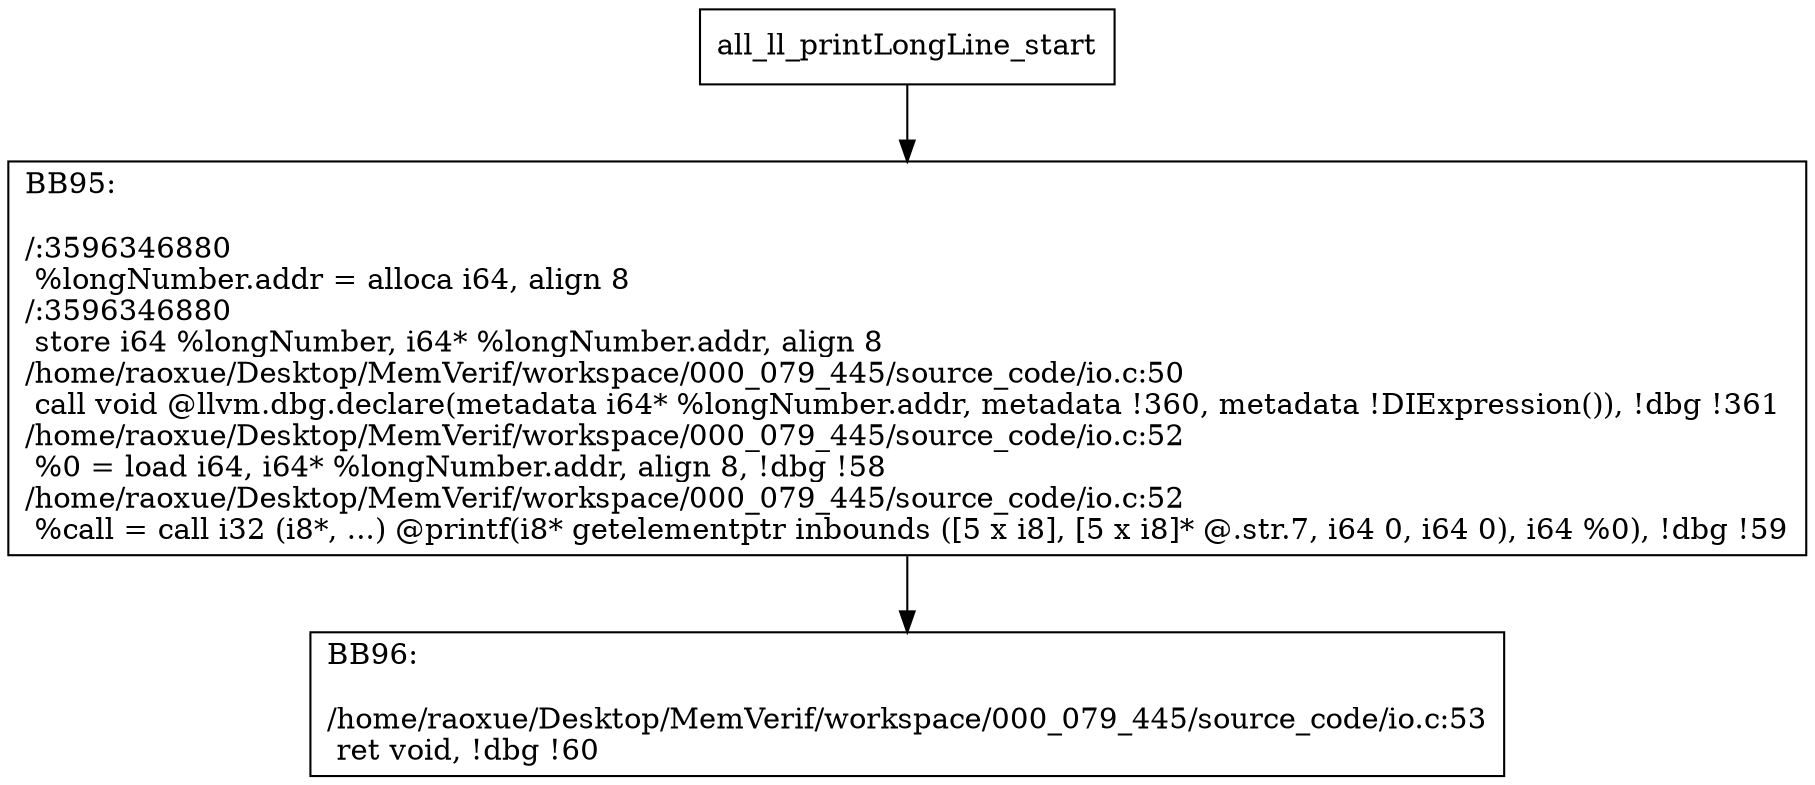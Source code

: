digraph "CFG for'all_ll_printLongLine' function" {
	BBall_ll_printLongLine_start[shape=record,label="{all_ll_printLongLine_start}"];
	BBall_ll_printLongLine_start-> all_ll_printLongLineBB95;
	all_ll_printLongLineBB95 [shape=record, label="{BB95:\l\l/:3596346880\l
  %longNumber.addr = alloca i64, align 8\l
/:3596346880\l
  store i64 %longNumber, i64* %longNumber.addr, align 8\l
/home/raoxue/Desktop/MemVerif/workspace/000_079_445/source_code/io.c:50\l
  call void @llvm.dbg.declare(metadata i64* %longNumber.addr, metadata !360, metadata !DIExpression()), !dbg !361\l
/home/raoxue/Desktop/MemVerif/workspace/000_079_445/source_code/io.c:52\l
  %0 = load i64, i64* %longNumber.addr, align 8, !dbg !58\l
/home/raoxue/Desktop/MemVerif/workspace/000_079_445/source_code/io.c:52\l
  %call = call i32 (i8*, ...) @printf(i8* getelementptr inbounds ([5 x i8], [5 x i8]* @.str.7, i64 0, i64 0), i64 %0), !dbg !59\l
}"];
	all_ll_printLongLineBB95-> all_ll_printLongLineBB96;
	all_ll_printLongLineBB96 [shape=record, label="{BB96:\l\l/home/raoxue/Desktop/MemVerif/workspace/000_079_445/source_code/io.c:53\l
  ret void, !dbg !60\l
}"];
}
